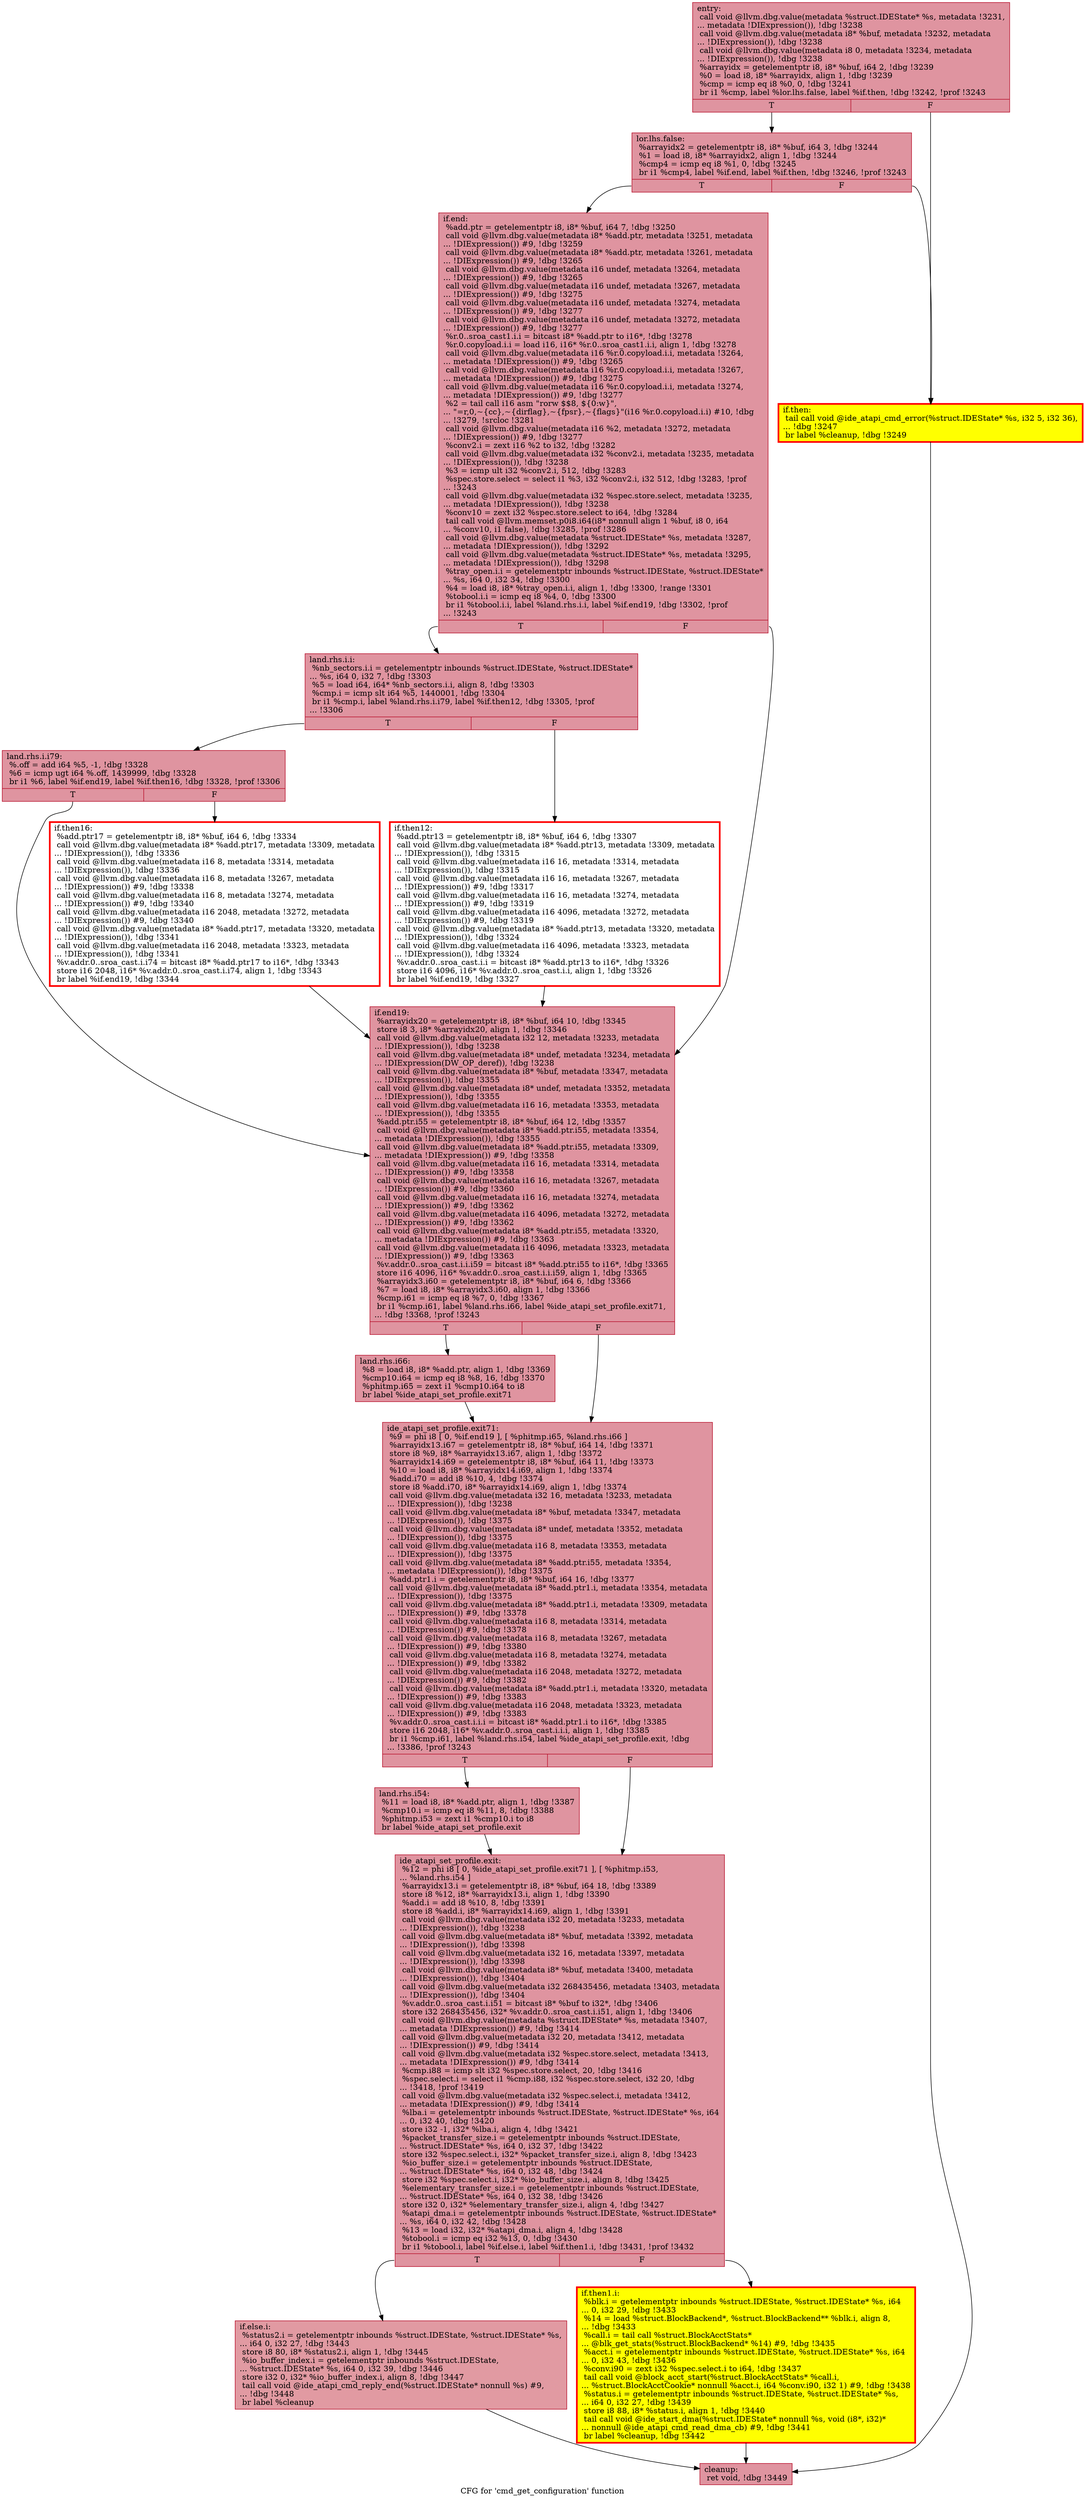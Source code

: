 digraph "CFG for 'cmd_get_configuration' function" {
	label="CFG for 'cmd_get_configuration' function";

	Node0x5591ecc41dd0 [shape=record,color="#b70d28ff", style=filled, fillcolor="#b70d2870",label="{entry:\l  call void @llvm.dbg.value(metadata %struct.IDEState* %s, metadata !3231,\l... metadata !DIExpression()), !dbg !3238\l  call void @llvm.dbg.value(metadata i8* %buf, metadata !3232, metadata\l... !DIExpression()), !dbg !3238\l  call void @llvm.dbg.value(metadata i8 0, metadata !3234, metadata\l... !DIExpression()), !dbg !3238\l  %arrayidx = getelementptr i8, i8* %buf, i64 2, !dbg !3239\l  %0 = load i8, i8* %arrayidx, align 1, !dbg !3239\l  %cmp = icmp eq i8 %0, 0, !dbg !3241\l  br i1 %cmp, label %lor.lhs.false, label %if.then, !dbg !3242, !prof !3243\l|{<s0>T|<s1>F}}"];
	Node0x5591ecc41dd0:s0 -> Node0x5591eccc6d80;
	Node0x5591ecc41dd0:s1 -> Node0x5591eccc6ce0;
	Node0x5591eccc6d80 [shape=record,color="#b70d28ff", style=filled, fillcolor="#b70d2870",label="{lor.lhs.false:                                    \l  %arrayidx2 = getelementptr i8, i8* %buf, i64 3, !dbg !3244\l  %1 = load i8, i8* %arrayidx2, align 1, !dbg !3244\l  %cmp4 = icmp eq i8 %1, 0, !dbg !3245\l  br i1 %cmp4, label %if.end, label %if.then, !dbg !3246, !prof !3243\l|{<s0>T|<s1>F}}"];
	Node0x5591eccc6d80:s0 -> Node0x5591eccc6d30;
	Node0x5591eccc6d80:s1 -> Node0x5591eccc6ce0;
	Node0x5591eccc6ce0 [shape=record,penwidth=3.0, style="filled", color="red", fillcolor="yellow",label="{if.then:                                          \l  tail call void @ide_atapi_cmd_error(%struct.IDEState* %s, i32 5, i32 36),\l... !dbg !3247\l  br label %cleanup, !dbg !3249\l}"];
	Node0x5591eccc6ce0 -> Node0x5591eccc7c20;
	Node0x5591eccc6d30 [shape=record,color="#b70d28ff", style=filled, fillcolor="#b70d2870",label="{if.end:                                           \l  %add.ptr = getelementptr i8, i8* %buf, i64 7, !dbg !3250\l  call void @llvm.dbg.value(metadata i8* %add.ptr, metadata !3251, metadata\l... !DIExpression()) #9, !dbg !3259\l  call void @llvm.dbg.value(metadata i8* %add.ptr, metadata !3261, metadata\l... !DIExpression()) #9, !dbg !3265\l  call void @llvm.dbg.value(metadata i16 undef, metadata !3264, metadata\l... !DIExpression()) #9, !dbg !3265\l  call void @llvm.dbg.value(metadata i16 undef, metadata !3267, metadata\l... !DIExpression()) #9, !dbg !3275\l  call void @llvm.dbg.value(metadata i16 undef, metadata !3274, metadata\l... !DIExpression()) #9, !dbg !3277\l  call void @llvm.dbg.value(metadata i16 undef, metadata !3272, metadata\l... !DIExpression()) #9, !dbg !3277\l  %r.0..sroa_cast1.i.i = bitcast i8* %add.ptr to i16*, !dbg !3278\l  %r.0.copyload.i.i = load i16, i16* %r.0..sroa_cast1.i.i, align 1, !dbg !3278\l  call void @llvm.dbg.value(metadata i16 %r.0.copyload.i.i, metadata !3264,\l... metadata !DIExpression()) #9, !dbg !3265\l  call void @llvm.dbg.value(metadata i16 %r.0.copyload.i.i, metadata !3267,\l... metadata !DIExpression()) #9, !dbg !3275\l  call void @llvm.dbg.value(metadata i16 %r.0.copyload.i.i, metadata !3274,\l... metadata !DIExpression()) #9, !dbg !3277\l  %2 = tail call i16 asm \"rorw $$8, $\{0:w\}\",\l... \"=r,0,~\{cc\},~\{dirflag\},~\{fpsr\},~\{flags\}\"(i16 %r.0.copyload.i.i) #10, !dbg\l... !3279, !srcloc !3281\l  call void @llvm.dbg.value(metadata i16 %2, metadata !3272, metadata\l... !DIExpression()) #9, !dbg !3277\l  %conv2.i = zext i16 %2 to i32, !dbg !3282\l  call void @llvm.dbg.value(metadata i32 %conv2.i, metadata !3235, metadata\l... !DIExpression()), !dbg !3238\l  %3 = icmp ult i32 %conv2.i, 512, !dbg !3283\l  %spec.store.select = select i1 %3, i32 %conv2.i, i32 512, !dbg !3283, !prof\l... !3243\l  call void @llvm.dbg.value(metadata i32 %spec.store.select, metadata !3235,\l... metadata !DIExpression()), !dbg !3238\l  %conv10 = zext i32 %spec.store.select to i64, !dbg !3284\l  tail call void @llvm.memset.p0i8.i64(i8* nonnull align 1 %buf, i8 0, i64\l... %conv10, i1 false), !dbg !3285, !prof !3286\l  call void @llvm.dbg.value(metadata %struct.IDEState* %s, metadata !3287,\l... metadata !DIExpression()), !dbg !3292\l  call void @llvm.dbg.value(metadata %struct.IDEState* %s, metadata !3295,\l... metadata !DIExpression()), !dbg !3298\l  %tray_open.i.i = getelementptr inbounds %struct.IDEState, %struct.IDEState*\l... %s, i64 0, i32 34, !dbg !3300\l  %4 = load i8, i8* %tray_open.i.i, align 1, !dbg !3300, !range !3301\l  %tobool.i.i = icmp eq i8 %4, 0, !dbg !3300\l  br i1 %tobool.i.i, label %land.rhs.i.i, label %if.end19, !dbg !3302, !prof\l... !3243\l|{<s0>T|<s1>F}}"];
	Node0x5591eccc6d30:s0 -> Node0x5591ecc24e90;
	Node0x5591eccc6d30:s1 -> Node0x5591eccc8ef0;
	Node0x5591ecc24e90 [shape=record,color="#b70d28ff", style=filled, fillcolor="#b70d2870",label="{land.rhs.i.i:                                     \l  %nb_sectors.i.i = getelementptr inbounds %struct.IDEState, %struct.IDEState*\l... %s, i64 0, i32 7, !dbg !3303\l  %5 = load i64, i64* %nb_sectors.i.i, align 8, !dbg !3303\l  %cmp.i = icmp slt i64 %5, 1440001, !dbg !3304\l  br i1 %cmp.i, label %land.rhs.i.i79, label %if.then12, !dbg !3305, !prof\l... !3306\l|{<s0>T|<s1>F}}"];
	Node0x5591ecc24e90:s0 -> Node0x5591ec55c890;
	Node0x5591ecc24e90:s1 -> Node0x5591eccc8ea0;
	Node0x5591eccc8ea0 [shape=record,penwidth=3.0, color="red",label="{if.then12:                                        \l  %add.ptr13 = getelementptr i8, i8* %buf, i64 6, !dbg !3307\l  call void @llvm.dbg.value(metadata i8* %add.ptr13, metadata !3309, metadata\l... !DIExpression()), !dbg !3315\l  call void @llvm.dbg.value(metadata i16 16, metadata !3314, metadata\l... !DIExpression()), !dbg !3315\l  call void @llvm.dbg.value(metadata i16 16, metadata !3267, metadata\l... !DIExpression()) #9, !dbg !3317\l  call void @llvm.dbg.value(metadata i16 16, metadata !3274, metadata\l... !DIExpression()) #9, !dbg !3319\l  call void @llvm.dbg.value(metadata i16 4096, metadata !3272, metadata\l... !DIExpression()) #9, !dbg !3319\l  call void @llvm.dbg.value(metadata i8* %add.ptr13, metadata !3320, metadata\l... !DIExpression()), !dbg !3324\l  call void @llvm.dbg.value(metadata i16 4096, metadata !3323, metadata\l... !DIExpression()), !dbg !3324\l  %v.addr.0..sroa_cast.i.i = bitcast i8* %add.ptr13 to i16*, !dbg !3326\l  store i16 4096, i16* %v.addr.0..sroa_cast.i.i, align 1, !dbg !3326\l  br label %if.end19, !dbg !3327\l}"];
	Node0x5591eccc8ea0 -> Node0x5591eccc8ef0;
	Node0x5591ec55c890 [shape=record,color="#b70d28ff", style=filled, fillcolor="#b70d2870",label="{land.rhs.i.i79:                                   \l  %.off = add i64 %5, -1, !dbg !3328\l  %6 = icmp ugt i64 %.off, 1439999, !dbg !3328\l  br i1 %6, label %if.end19, label %if.then16, !dbg !3328, !prof !3306\l|{<s0>T|<s1>F}}"];
	Node0x5591ec55c890:s0 -> Node0x5591eccc8ef0;
	Node0x5591ec55c890:s1 -> Node0x5591ec5633e0;
	Node0x5591ec5633e0 [shape=record,penwidth=3.0, color="red",label="{if.then16:                                        \l  %add.ptr17 = getelementptr i8, i8* %buf, i64 6, !dbg !3334\l  call void @llvm.dbg.value(metadata i8* %add.ptr17, metadata !3309, metadata\l... !DIExpression()), !dbg !3336\l  call void @llvm.dbg.value(metadata i16 8, metadata !3314, metadata\l... !DIExpression()), !dbg !3336\l  call void @llvm.dbg.value(metadata i16 8, metadata !3267, metadata\l... !DIExpression()) #9, !dbg !3338\l  call void @llvm.dbg.value(metadata i16 8, metadata !3274, metadata\l... !DIExpression()) #9, !dbg !3340\l  call void @llvm.dbg.value(metadata i16 2048, metadata !3272, metadata\l... !DIExpression()) #9, !dbg !3340\l  call void @llvm.dbg.value(metadata i8* %add.ptr17, metadata !3320, metadata\l... !DIExpression()), !dbg !3341\l  call void @llvm.dbg.value(metadata i16 2048, metadata !3323, metadata\l... !DIExpression()), !dbg !3341\l  %v.addr.0..sroa_cast.i.i74 = bitcast i8* %add.ptr17 to i16*, !dbg !3343\l  store i16 2048, i16* %v.addr.0..sroa_cast.i.i74, align 1, !dbg !3343\l  br label %if.end19, !dbg !3344\l}"];
	Node0x5591ec5633e0 -> Node0x5591eccc8ef0;
	Node0x5591eccc8ef0 [shape=record,color="#b70d28ff", style=filled, fillcolor="#b70d2870",label="{if.end19:                                         \l  %arrayidx20 = getelementptr i8, i8* %buf, i64 10, !dbg !3345\l  store i8 3, i8* %arrayidx20, align 1, !dbg !3346\l  call void @llvm.dbg.value(metadata i32 12, metadata !3233, metadata\l... !DIExpression()), !dbg !3238\l  call void @llvm.dbg.value(metadata i8* undef, metadata !3234, metadata\l... !DIExpression(DW_OP_deref)), !dbg !3238\l  call void @llvm.dbg.value(metadata i8* %buf, metadata !3347, metadata\l... !DIExpression()), !dbg !3355\l  call void @llvm.dbg.value(metadata i8* undef, metadata !3352, metadata\l... !DIExpression()), !dbg !3355\l  call void @llvm.dbg.value(metadata i16 16, metadata !3353, metadata\l... !DIExpression()), !dbg !3355\l  %add.ptr.i55 = getelementptr i8, i8* %buf, i64 12, !dbg !3357\l  call void @llvm.dbg.value(metadata i8* %add.ptr.i55, metadata !3354,\l... metadata !DIExpression()), !dbg !3355\l  call void @llvm.dbg.value(metadata i8* %add.ptr.i55, metadata !3309,\l... metadata !DIExpression()) #9, !dbg !3358\l  call void @llvm.dbg.value(metadata i16 16, metadata !3314, metadata\l... !DIExpression()) #9, !dbg !3358\l  call void @llvm.dbg.value(metadata i16 16, metadata !3267, metadata\l... !DIExpression()) #9, !dbg !3360\l  call void @llvm.dbg.value(metadata i16 16, metadata !3274, metadata\l... !DIExpression()) #9, !dbg !3362\l  call void @llvm.dbg.value(metadata i16 4096, metadata !3272, metadata\l... !DIExpression()) #9, !dbg !3362\l  call void @llvm.dbg.value(metadata i8* %add.ptr.i55, metadata !3320,\l... metadata !DIExpression()) #9, !dbg !3363\l  call void @llvm.dbg.value(metadata i16 4096, metadata !3323, metadata\l... !DIExpression()) #9, !dbg !3363\l  %v.addr.0..sroa_cast.i.i.i59 = bitcast i8* %add.ptr.i55 to i16*, !dbg !3365\l  store i16 4096, i16* %v.addr.0..sroa_cast.i.i.i59, align 1, !dbg !3365\l  %arrayidx3.i60 = getelementptr i8, i8* %buf, i64 6, !dbg !3366\l  %7 = load i8, i8* %arrayidx3.i60, align 1, !dbg !3366\l  %cmp.i61 = icmp eq i8 %7, 0, !dbg !3367\l  br i1 %cmp.i61, label %land.rhs.i66, label %ide_atapi_set_profile.exit71,\l... !dbg !3368, !prof !3243\l|{<s0>T|<s1>F}}"];
	Node0x5591eccc8ef0:s0 -> Node0x5591ecc80ac0;
	Node0x5591eccc8ef0:s1 -> Node0x5591ecc17430;
	Node0x5591ecc80ac0 [shape=record,color="#b70d28ff", style=filled, fillcolor="#b70d2870",label="{land.rhs.i66:                                     \l  %8 = load i8, i8* %add.ptr, align 1, !dbg !3369\l  %cmp10.i64 = icmp eq i8 %8, 16, !dbg !3370\l  %phitmp.i65 = zext i1 %cmp10.i64 to i8\l  br label %ide_atapi_set_profile.exit71\l}"];
	Node0x5591ecc80ac0 -> Node0x5591ecc17430;
	Node0x5591ecc17430 [shape=record,color="#b70d28ff", style=filled, fillcolor="#b70d2870",label="{ide_atapi_set_profile.exit71:                     \l  %9 = phi i8 [ 0, %if.end19 ], [ %phitmp.i65, %land.rhs.i66 ]\l  %arrayidx13.i67 = getelementptr i8, i8* %buf, i64 14, !dbg !3371\l  store i8 %9, i8* %arrayidx13.i67, align 1, !dbg !3372\l  %arrayidx14.i69 = getelementptr i8, i8* %buf, i64 11, !dbg !3373\l  %10 = load i8, i8* %arrayidx14.i69, align 1, !dbg !3374\l  %add.i70 = add i8 %10, 4, !dbg !3374\l  store i8 %add.i70, i8* %arrayidx14.i69, align 1, !dbg !3374\l  call void @llvm.dbg.value(metadata i32 16, metadata !3233, metadata\l... !DIExpression()), !dbg !3238\l  call void @llvm.dbg.value(metadata i8* %buf, metadata !3347, metadata\l... !DIExpression()), !dbg !3375\l  call void @llvm.dbg.value(metadata i8* undef, metadata !3352, metadata\l... !DIExpression()), !dbg !3375\l  call void @llvm.dbg.value(metadata i16 8, metadata !3353, metadata\l... !DIExpression()), !dbg !3375\l  call void @llvm.dbg.value(metadata i8* %add.ptr.i55, metadata !3354,\l... metadata !DIExpression()), !dbg !3375\l  %add.ptr1.i = getelementptr i8, i8* %buf, i64 16, !dbg !3377\l  call void @llvm.dbg.value(metadata i8* %add.ptr1.i, metadata !3354, metadata\l... !DIExpression()), !dbg !3375\l  call void @llvm.dbg.value(metadata i8* %add.ptr1.i, metadata !3309, metadata\l... !DIExpression()) #9, !dbg !3378\l  call void @llvm.dbg.value(metadata i16 8, metadata !3314, metadata\l... !DIExpression()) #9, !dbg !3378\l  call void @llvm.dbg.value(metadata i16 8, metadata !3267, metadata\l... !DIExpression()) #9, !dbg !3380\l  call void @llvm.dbg.value(metadata i16 8, metadata !3274, metadata\l... !DIExpression()) #9, !dbg !3382\l  call void @llvm.dbg.value(metadata i16 2048, metadata !3272, metadata\l... !DIExpression()) #9, !dbg !3382\l  call void @llvm.dbg.value(metadata i8* %add.ptr1.i, metadata !3320, metadata\l... !DIExpression()) #9, !dbg !3383\l  call void @llvm.dbg.value(metadata i16 2048, metadata !3323, metadata\l... !DIExpression()) #9, !dbg !3383\l  %v.addr.0..sroa_cast.i.i.i = bitcast i8* %add.ptr1.i to i16*, !dbg !3385\l  store i16 2048, i16* %v.addr.0..sroa_cast.i.i.i, align 1, !dbg !3385\l  br i1 %cmp.i61, label %land.rhs.i54, label %ide_atapi_set_profile.exit, !dbg\l... !3386, !prof !3243\l|{<s0>T|<s1>F}}"];
	Node0x5591ecc17430:s0 -> Node0x5591ecc7a0f0;
	Node0x5591ecc17430:s1 -> Node0x5591ecca7130;
	Node0x5591ecc7a0f0 [shape=record,color="#b70d28ff", style=filled, fillcolor="#b70d2870",label="{land.rhs.i54:                                     \l  %11 = load i8, i8* %add.ptr, align 1, !dbg !3387\l  %cmp10.i = icmp eq i8 %11, 8, !dbg !3388\l  %phitmp.i53 = zext i1 %cmp10.i to i8\l  br label %ide_atapi_set_profile.exit\l}"];
	Node0x5591ecc7a0f0 -> Node0x5591ecca7130;
	Node0x5591ecca7130 [shape=record,color="#b70d28ff", style=filled, fillcolor="#b70d2870",label="{ide_atapi_set_profile.exit:                       \l  %12 = phi i8 [ 0, %ide_atapi_set_profile.exit71 ], [ %phitmp.i53,\l... %land.rhs.i54 ]\l  %arrayidx13.i = getelementptr i8, i8* %buf, i64 18, !dbg !3389\l  store i8 %12, i8* %arrayidx13.i, align 1, !dbg !3390\l  %add.i = add i8 %10, 8, !dbg !3391\l  store i8 %add.i, i8* %arrayidx14.i69, align 1, !dbg !3391\l  call void @llvm.dbg.value(metadata i32 20, metadata !3233, metadata\l... !DIExpression()), !dbg !3238\l  call void @llvm.dbg.value(metadata i8* %buf, metadata !3392, metadata\l... !DIExpression()), !dbg !3398\l  call void @llvm.dbg.value(metadata i32 16, metadata !3397, metadata\l... !DIExpression()), !dbg !3398\l  call void @llvm.dbg.value(metadata i8* %buf, metadata !3400, metadata\l... !DIExpression()), !dbg !3404\l  call void @llvm.dbg.value(metadata i32 268435456, metadata !3403, metadata\l... !DIExpression()), !dbg !3404\l  %v.addr.0..sroa_cast.i.i51 = bitcast i8* %buf to i32*, !dbg !3406\l  store i32 268435456, i32* %v.addr.0..sroa_cast.i.i51, align 1, !dbg !3406\l  call void @llvm.dbg.value(metadata %struct.IDEState* %s, metadata !3407,\l... metadata !DIExpression()) #9, !dbg !3414\l  call void @llvm.dbg.value(metadata i32 20, metadata !3412, metadata\l... !DIExpression()) #9, !dbg !3414\l  call void @llvm.dbg.value(metadata i32 %spec.store.select, metadata !3413,\l... metadata !DIExpression()) #9, !dbg !3414\l  %cmp.i88 = icmp slt i32 %spec.store.select, 20, !dbg !3416\l  %spec.select.i = select i1 %cmp.i88, i32 %spec.store.select, i32 20, !dbg\l... !3418, !prof !3419\l  call void @llvm.dbg.value(metadata i32 %spec.select.i, metadata !3412,\l... metadata !DIExpression()) #9, !dbg !3414\l  %lba.i = getelementptr inbounds %struct.IDEState, %struct.IDEState* %s, i64\l... 0, i32 40, !dbg !3420\l  store i32 -1, i32* %lba.i, align 4, !dbg !3421\l  %packet_transfer_size.i = getelementptr inbounds %struct.IDEState,\l... %struct.IDEState* %s, i64 0, i32 37, !dbg !3422\l  store i32 %spec.select.i, i32* %packet_transfer_size.i, align 8, !dbg !3423\l  %io_buffer_size.i = getelementptr inbounds %struct.IDEState,\l... %struct.IDEState* %s, i64 0, i32 48, !dbg !3424\l  store i32 %spec.select.i, i32* %io_buffer_size.i, align 8, !dbg !3425\l  %elementary_transfer_size.i = getelementptr inbounds %struct.IDEState,\l... %struct.IDEState* %s, i64 0, i32 38, !dbg !3426\l  store i32 0, i32* %elementary_transfer_size.i, align 4, !dbg !3427\l  %atapi_dma.i = getelementptr inbounds %struct.IDEState, %struct.IDEState*\l... %s, i64 0, i32 42, !dbg !3428\l  %13 = load i32, i32* %atapi_dma.i, align 4, !dbg !3428\l  %tobool.i = icmp eq i32 %13, 0, !dbg !3430\l  br i1 %tobool.i, label %if.else.i, label %if.then1.i, !dbg !3431, !prof !3432\l|{<s0>T|<s1>F}}"];
	Node0x5591ecca7130:s0 -> Node0x5591ecc7d8c0;
	Node0x5591ecca7130:s1 -> Node0x5591ece4ce10;
	Node0x5591ece4ce10 [shape=record,penwidth=3.0, style="filled", color="red", fillcolor="yellow",label="{if.then1.i:                                       \l  %blk.i = getelementptr inbounds %struct.IDEState, %struct.IDEState* %s, i64\l... 0, i32 29, !dbg !3433\l  %14 = load %struct.BlockBackend*, %struct.BlockBackend** %blk.i, align 8,\l... !dbg !3433\l  %call.i = tail call %struct.BlockAcctStats*\l... @blk_get_stats(%struct.BlockBackend* %14) #9, !dbg !3435\l  %acct.i = getelementptr inbounds %struct.IDEState, %struct.IDEState* %s, i64\l... 0, i32 43, !dbg !3436\l  %conv.i90 = zext i32 %spec.select.i to i64, !dbg !3437\l  tail call void @block_acct_start(%struct.BlockAcctStats* %call.i,\l... %struct.BlockAcctCookie* nonnull %acct.i, i64 %conv.i90, i32 1) #9, !dbg !3438\l  %status.i = getelementptr inbounds %struct.IDEState, %struct.IDEState* %s,\l... i64 0, i32 27, !dbg !3439\l  store i8 88, i8* %status.i, align 1, !dbg !3440\l  tail call void @ide_start_dma(%struct.IDEState* nonnull %s, void (i8*, i32)*\l... nonnull @ide_atapi_cmd_read_dma_cb) #9, !dbg !3441\l  br label %cleanup, !dbg !3442\l}"];
	Node0x5591ece4ce10 -> Node0x5591eccc7c20;
	Node0x5591ecc7d8c0 [shape=record,color="#b70d28ff", style=filled, fillcolor="#bb1b2c70",label="{if.else.i:                                        \l  %status2.i = getelementptr inbounds %struct.IDEState, %struct.IDEState* %s,\l... i64 0, i32 27, !dbg !3443\l  store i8 80, i8* %status2.i, align 1, !dbg !3445\l  %io_buffer_index.i = getelementptr inbounds %struct.IDEState,\l... %struct.IDEState* %s, i64 0, i32 39, !dbg !3446\l  store i32 0, i32* %io_buffer_index.i, align 8, !dbg !3447\l  tail call void @ide_atapi_cmd_reply_end(%struct.IDEState* nonnull %s) #9,\l... !dbg !3448\l  br label %cleanup\l}"];
	Node0x5591ecc7d8c0 -> Node0x5591eccc7c20;
	Node0x5591eccc7c20 [shape=record,color="#b70d28ff", style=filled, fillcolor="#b70d2870",label="{cleanup:                                          \l  ret void, !dbg !3449\l}"];
}

